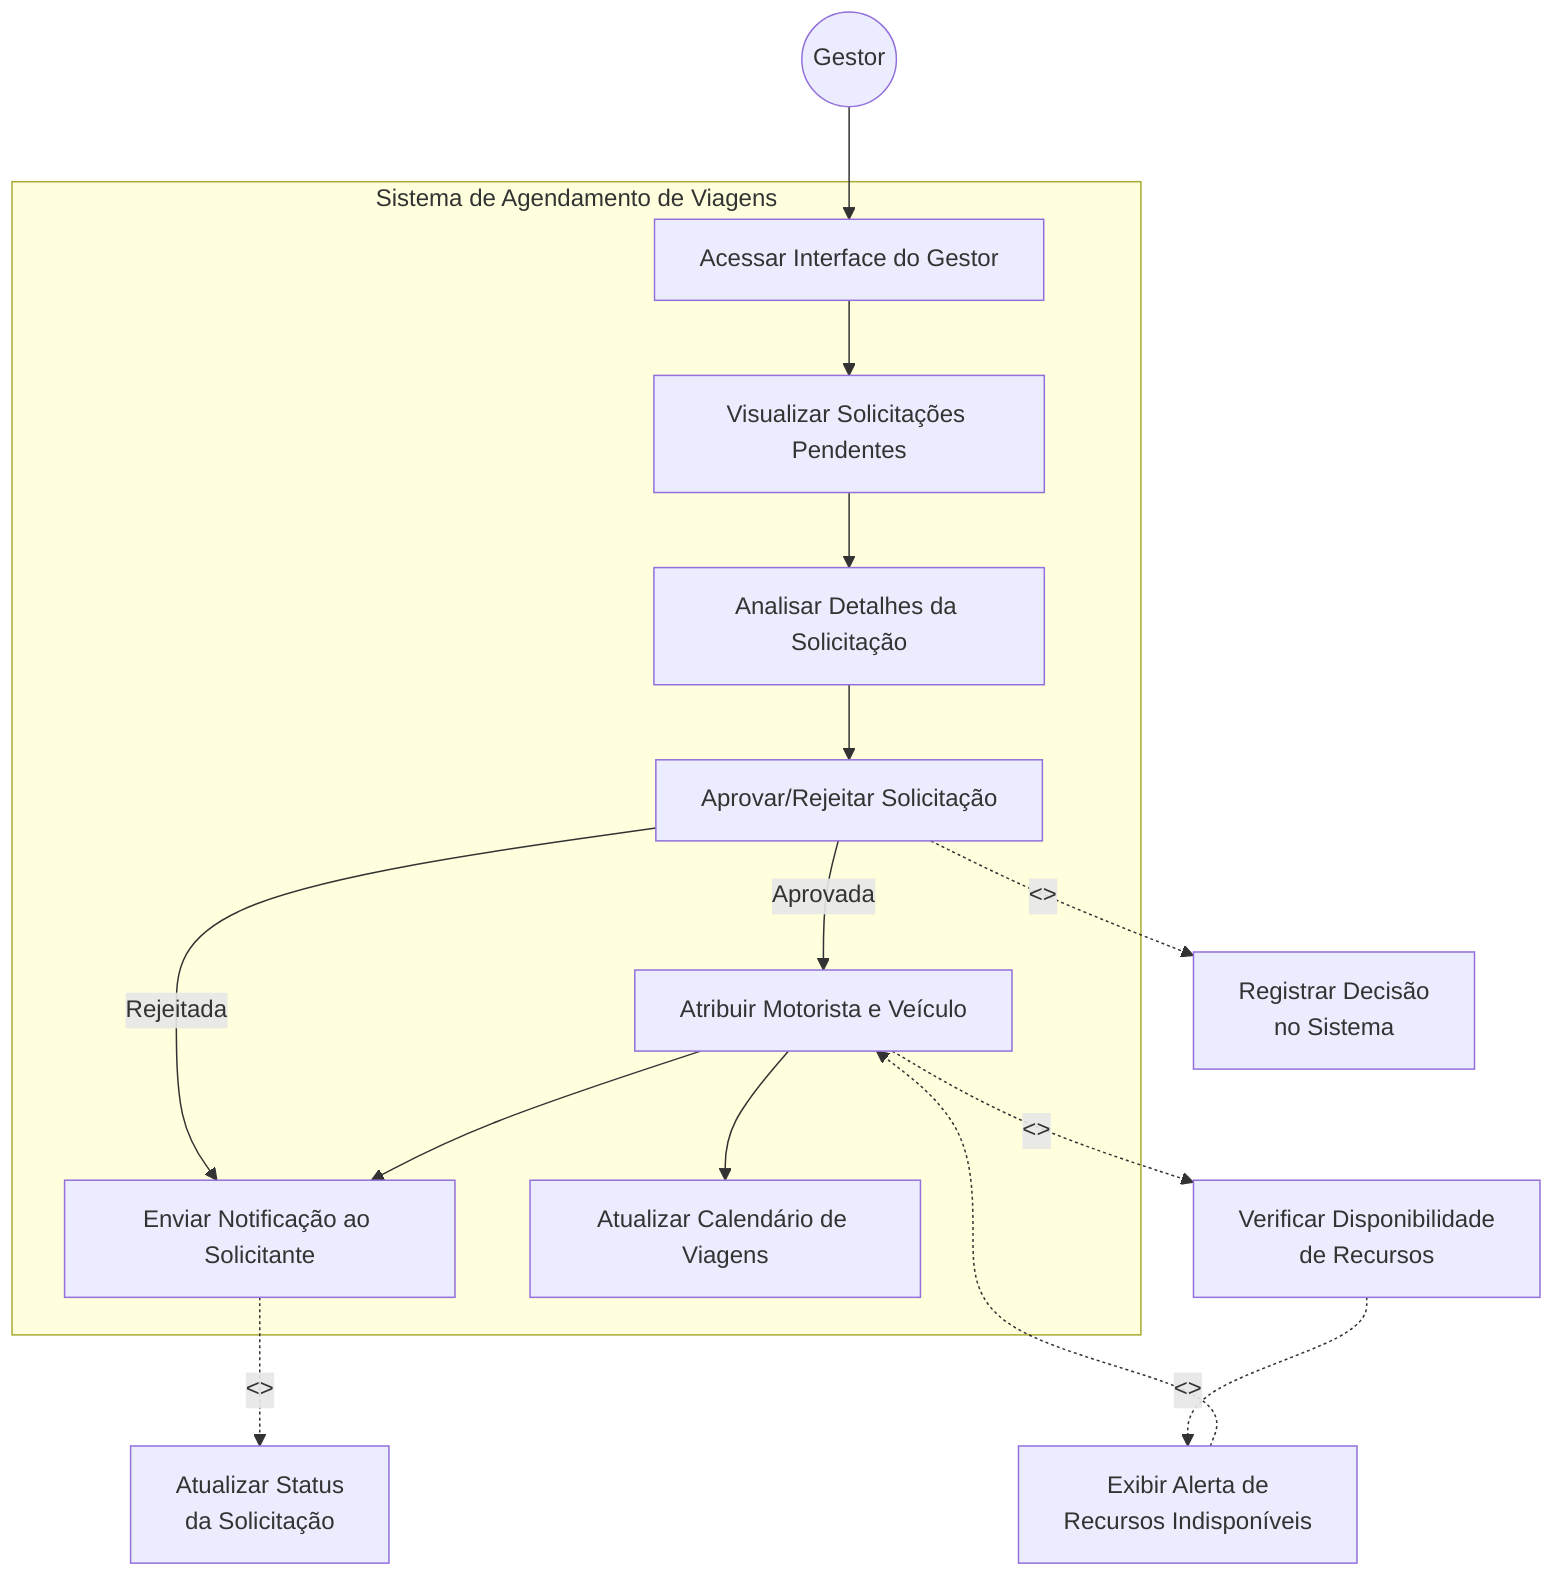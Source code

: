 graph TD
    actor2(("Gestor"))
    
    subgraph "Sistema de Agendamento de Viagens"
    A[Acessar Interface do Gestor]
    B[Visualizar Solicitações Pendentes]
    C[Analisar Detalhes da Solicitação]
    D[Aprovar/Rejeitar Solicitação]
    E[Atribuir Motorista e Veículo]
    F[Enviar Notificação ao Solicitante]
    G[Atualizar Calendário de Viagens]
    end
    
    actor2 --> A
    A --> B
    B --> C
    C --> D
    D -->|Aprovada| E
    D -->|Rejeitada| F
    E --> F
    E --> G
    
    %% Includes e extends
    D -.->|<<include>>| H[Registrar Decisão\nno Sistema]
    E -.->|<<include>>| I[Verificar Disponibilidade\nde Recursos]
    F -.->|<<include>>| J[Atualizar Status\nda Solicitação]
    
    %% Fluxo alternativo
    I -.->|<<extend>>| K[Exibir Alerta de\nRecursos Indisponíveis]
    K -.-> E